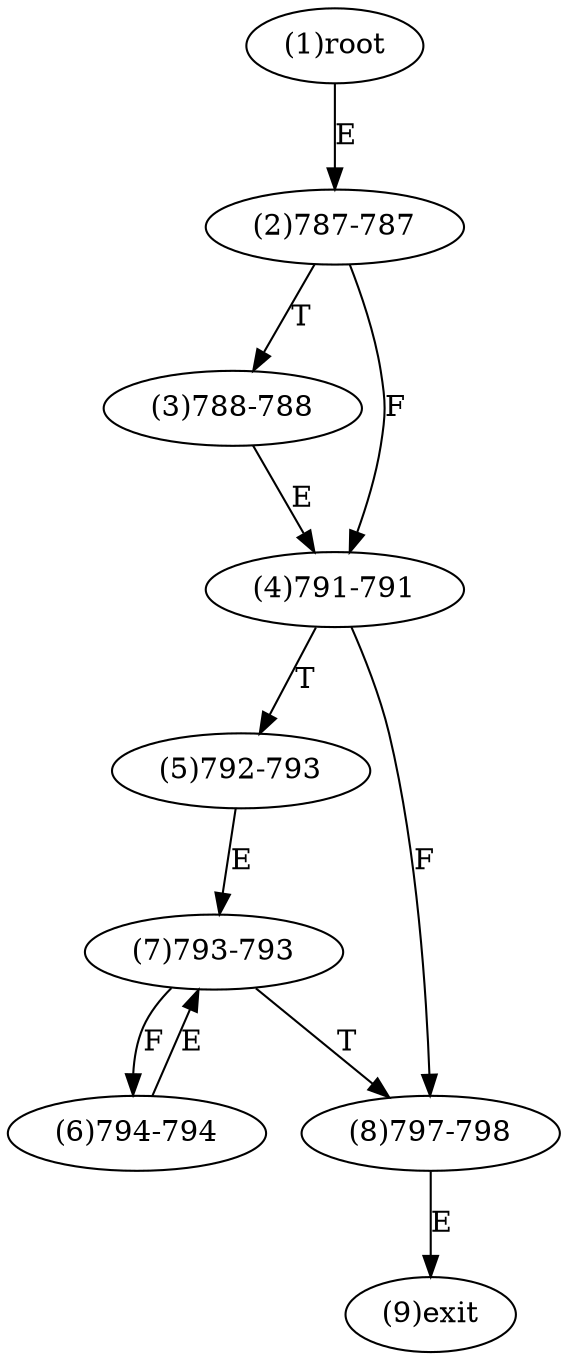 digraph "" { 
1[ label="(1)root"];
2[ label="(2)787-787"];
3[ label="(3)788-788"];
4[ label="(4)791-791"];
5[ label="(5)792-793"];
6[ label="(6)794-794"];
7[ label="(7)793-793"];
8[ label="(8)797-798"];
9[ label="(9)exit"];
1->2[ label="E"];
2->4[ label="F"];
2->3[ label="T"];
3->4[ label="E"];
4->8[ label="F"];
4->5[ label="T"];
5->7[ label="E"];
6->7[ label="E"];
7->6[ label="F"];
7->8[ label="T"];
8->9[ label="E"];
}